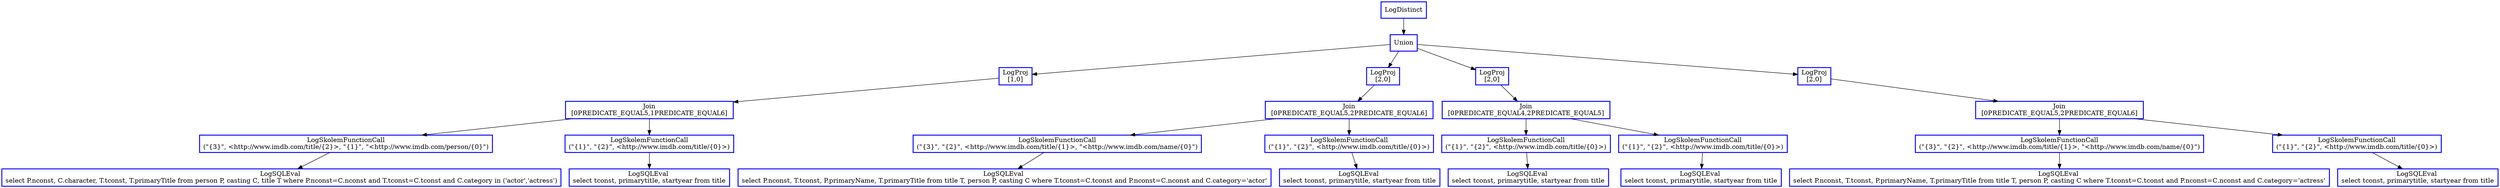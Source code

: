 digraph  g{
node [shape=rectangle, color=black, fontcolor=black, style=bold]
0 [label="LogDistinct" , color = blue] ; 
1 [label="Union", color = blue] ; 
0 -> 1 ; 
2 [label="LogProj
[1,0]" , color = blue] ; 
1 -> 2 ; 
3 [label="Join\n [0PREDICATE_EQUAL5,1PREDICATE_EQUAL6] ", color = blue] ; 
2 -> 3 ; 
4 [label="LogSkolemFunctionCall
(\"{3}\", <http://www.imdb.com/title/{2}>, \"{1}\", \"<http://www.imdb.com/person/{0}\")" , color = blue] ; 
3 -> 4 ; 
5 [label="LogSQLEval 
select P.nconst, C.character, T.tconst, T.primaryTitle from person P, casting C, title T where P.nconst=C.nconst and T.tconst=C.tconst and C.category in ('actor','actress')", color = blue] ; 
4 -> 5 ; 
6 [label="LogSkolemFunctionCall
(\"{1}\", \"{2}\", <http://www.imdb.com/title/{0}>)" , color = blue] ; 
3 -> 6 ; 
7 [label="LogSQLEval 
select tconst, primarytitle, startyear from title", color = blue] ; 
6 -> 7 ; 
9 [label="LogProj
[2,0]" , color = blue] ; 
1 -> 9 ; 
10 [label="Join\n [0PREDICATE_EQUAL5,2PREDICATE_EQUAL6] ", color = blue] ; 
9 -> 10 ; 
11 [label="LogSkolemFunctionCall
(\"{3}\", \"{2}\", <http://www.imdb.com/title/{1}>, \"<http://www.imdb.com/name/{0}\")" , color = blue] ; 
10 -> 11 ; 
12 [label="LogSQLEval 
select P.nconst, T.tconst, P.primaryName, T.primaryTitle from title T, person P, casting C where T.tconst=C.tconst and P.nconst=C.nconst and C.category='actor'", color = blue] ; 
11 -> 12 ; 
13 [label="LogSkolemFunctionCall
(\"{1}\", \"{2}\", <http://www.imdb.com/title/{0}>)" , color = blue] ; 
10 -> 13 ; 
14 [label="LogSQLEval 
select tconst, primarytitle, startyear from title", color = blue] ; 
13 -> 14 ; 
16 [label="LogProj
[2,0]" , color = blue] ; 
1 -> 16 ; 
17 [label="Join\n [0PREDICATE_EQUAL4,2PREDICATE_EQUAL5] ", color = blue] ; 
16 -> 17 ; 
18 [label="LogSkolemFunctionCall
(\"{1}\", \"{2}\", <http://www.imdb.com/title/{0}>)" , color = blue] ; 
17 -> 18 ; 
19 [label="LogSQLEval 
select tconst, primarytitle, startyear from title", color = blue] ; 
18 -> 19 ; 
20 [label="LogSkolemFunctionCall
(\"{1}\", \"{2}\", <http://www.imdb.com/title/{0}>)" , color = blue] ; 
17 -> 20 ; 
21 [label="LogSQLEval 
select tconst, primarytitle, startyear from title", color = blue] ; 
20 -> 21 ; 
23 [label="LogProj
[2,0]" , color = blue] ; 
1 -> 23 ; 
24 [label="Join\n [0PREDICATE_EQUAL5,2PREDICATE_EQUAL6] ", color = blue] ; 
23 -> 24 ; 
25 [label="LogSkolemFunctionCall
(\"{3}\", \"{2}\", <http://www.imdb.com/title/{1}>, \"<http://www.imdb.com/name/{0}\")" , color = blue] ; 
24 -> 25 ; 
26 [label="LogSQLEval 
select P.nconst, T.tconst, P.primaryName, T.primaryTitle from title T, person P, casting C where T.tconst=C.tconst and P.nconst=C.nconst and C.category='actress'", color = blue] ; 
25 -> 26 ; 
27 [label="LogSkolemFunctionCall
(\"{1}\", \"{2}\", <http://www.imdb.com/title/{0}>)" , color = blue] ; 
24 -> 27 ; 
28 [label="LogSQLEval 
select tconst, primarytitle, startyear from title", color = blue] ; 
27 -> 28 ; 
}

